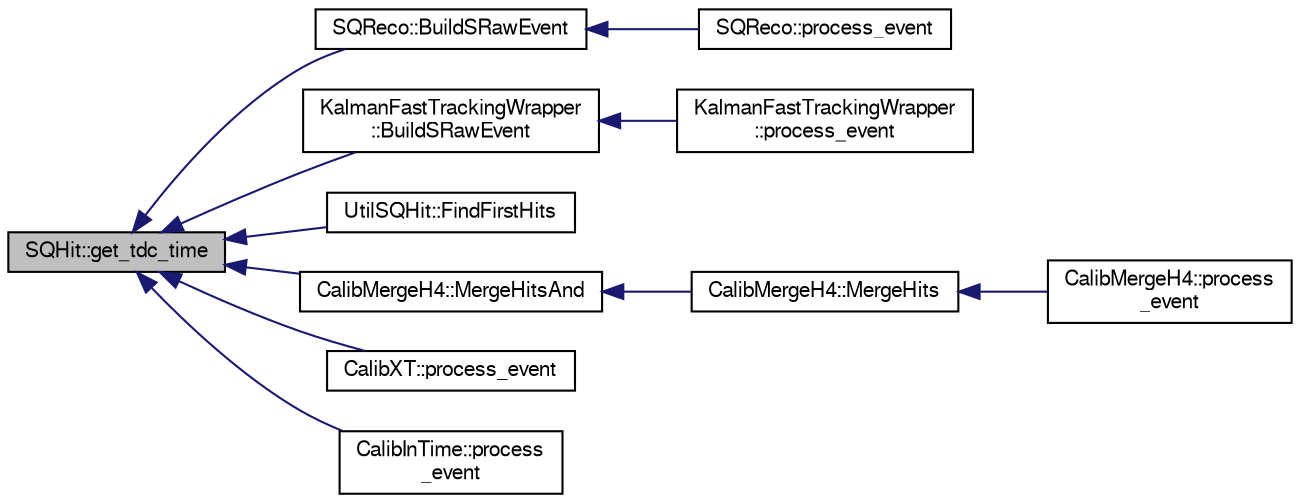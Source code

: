 digraph "SQHit::get_tdc_time"
{
  bgcolor="transparent";
  edge [fontname="FreeSans",fontsize="10",labelfontname="FreeSans",labelfontsize="10"];
  node [fontname="FreeSans",fontsize="10",shape=record];
  rankdir="LR";
  Node1 [label="SQHit::get_tdc_time",height=0.2,width=0.4,color="black", fillcolor="grey75", style="filled" fontcolor="black"];
  Node1 -> Node2 [dir="back",color="midnightblue",fontsize="10",style="solid",fontname="FreeSans"];
  Node2 [label="SQReco::BuildSRawEvent",height=0.2,width=0.4,color="black",URL="$df/df2/classSQReco.html#aa71a1b4406e5d02575ed860c2861030d"];
  Node2 -> Node3 [dir="back",color="midnightblue",fontsize="10",style="solid",fontname="FreeSans"];
  Node3 [label="SQReco::process_event",height=0.2,width=0.4,color="black",URL="$df/df2/classSQReco.html#a4d308ea90b8cd7c24a235f32debd6ddb"];
  Node1 -> Node4 [dir="back",color="midnightblue",fontsize="10",style="solid",fontname="FreeSans"];
  Node4 [label="KalmanFastTrackingWrapper\l::BuildSRawEvent",height=0.2,width=0.4,color="black",URL="$d4/dff/classKalmanFastTrackingWrapper.html#a386a9ee1d8c460550a6f9b0ced1e5a76"];
  Node4 -> Node5 [dir="back",color="midnightblue",fontsize="10",style="solid",fontname="FreeSans"];
  Node5 [label="KalmanFastTrackingWrapper\l::process_event",height=0.2,width=0.4,color="black",URL="$d4/dff/classKalmanFastTrackingWrapper.html#a5edc61b3b9a06f6486b1f22e44f7d63e"];
  Node1 -> Node6 [dir="back",color="midnightblue",fontsize="10",style="solid",fontname="FreeSans"];
  Node6 [label="UtilSQHit::FindFirstHits",height=0.2,width=0.4,color="black",URL="$d0/dc5/namespaceUtilSQHit.html#ac07955c51fa7471fe13fc5355be40dad"];
  Node1 -> Node7 [dir="back",color="midnightblue",fontsize="10",style="solid",fontname="FreeSans"];
  Node7 [label="CalibMergeH4::MergeHitsAnd",height=0.2,width=0.4,color="black",URL="$df/d49/classCalibMergeH4.html#a04cb3900f6782caa8dcb187a50b06ec0"];
  Node7 -> Node8 [dir="back",color="midnightblue",fontsize="10",style="solid",fontname="FreeSans"];
  Node8 [label="CalibMergeH4::MergeHits",height=0.2,width=0.4,color="black",URL="$df/d49/classCalibMergeH4.html#a7a0917c307806ea9966b30af1be934fd"];
  Node8 -> Node9 [dir="back",color="midnightblue",fontsize="10",style="solid",fontname="FreeSans"];
  Node9 [label="CalibMergeH4::process\l_event",height=0.2,width=0.4,color="black",URL="$df/d49/classCalibMergeH4.html#a33959572b7e56019a5adeb354e11d08f"];
  Node1 -> Node10 [dir="back",color="midnightblue",fontsize="10",style="solid",fontname="FreeSans"];
  Node10 [label="CalibXT::process_event",height=0.2,width=0.4,color="black",URL="$da/dab/classCalibXT.html#a99b3f792d9e0b603a46e7389b9db62c7"];
  Node1 -> Node11 [dir="back",color="midnightblue",fontsize="10",style="solid",fontname="FreeSans"];
  Node11 [label="CalibInTime::process\l_event",height=0.2,width=0.4,color="black",URL="$d3/d98/classCalibInTime.html#aac65bd9f79688ca0ebbc2162f9e5e965"];
}
